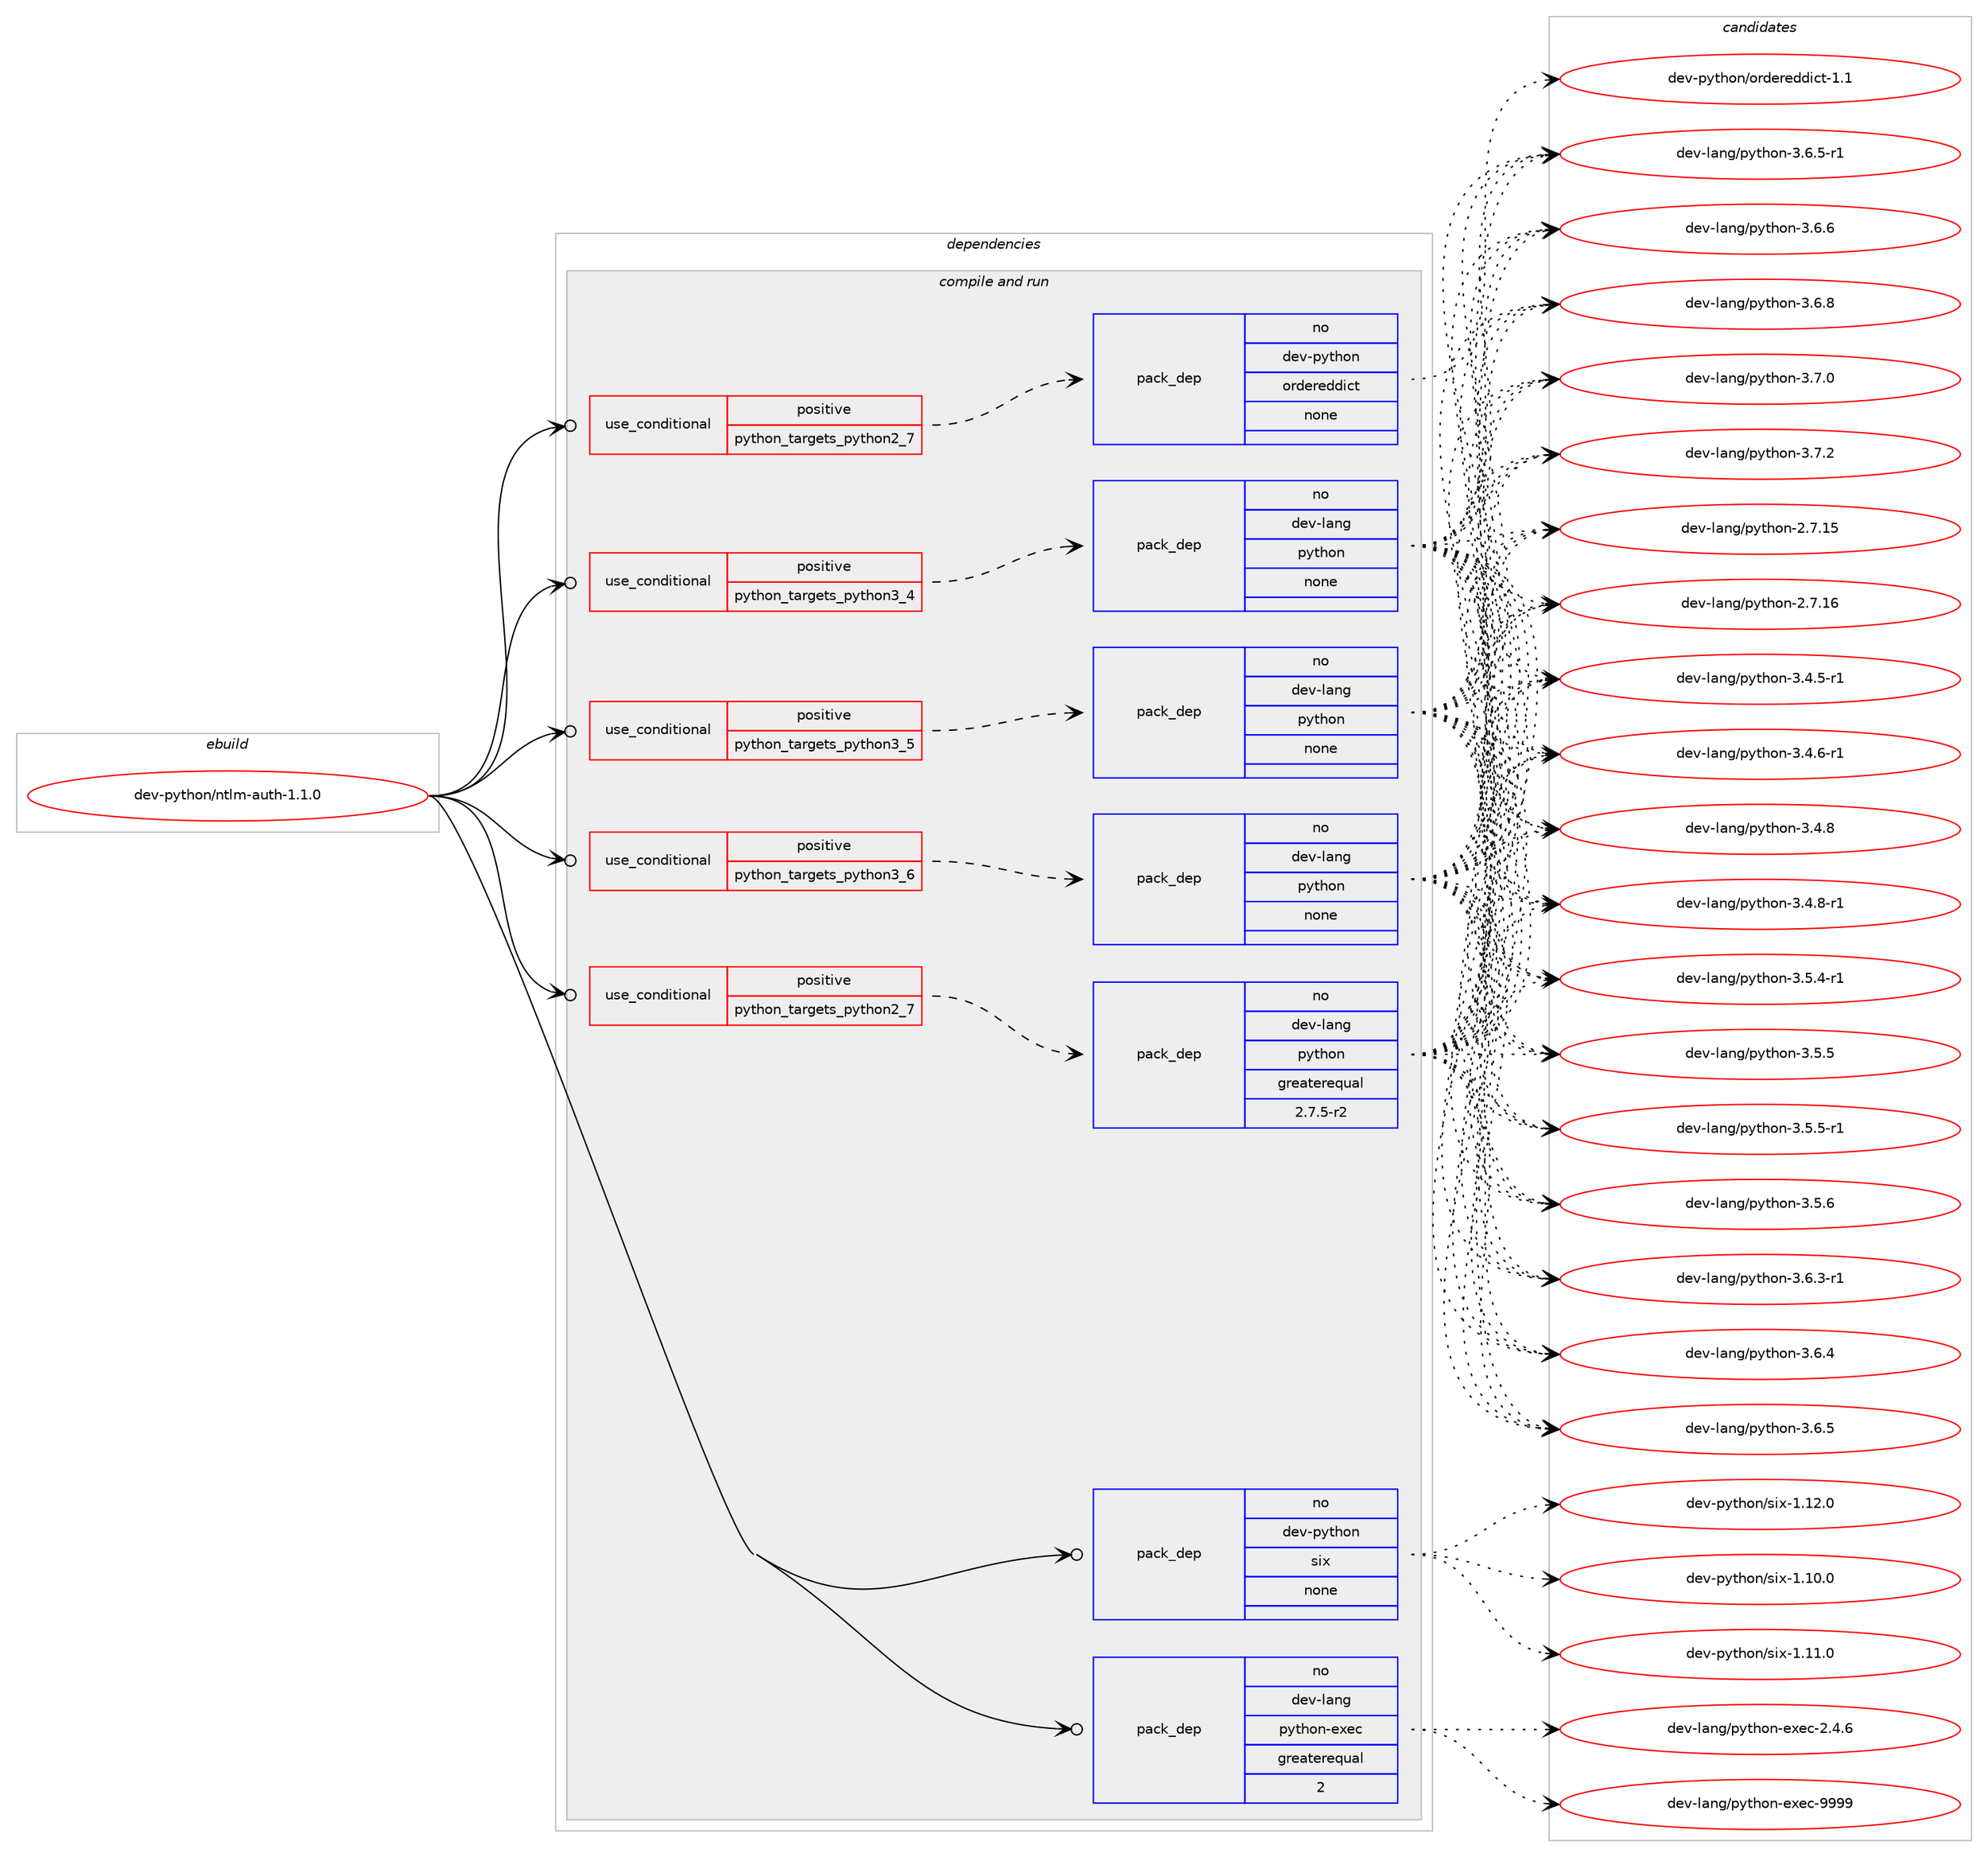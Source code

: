 digraph prolog {

# *************
# Graph options
# *************

newrank=true;
concentrate=true;
compound=true;
graph [rankdir=LR,fontname=Helvetica,fontsize=10,ranksep=1.5];#, ranksep=2.5, nodesep=0.2];
edge  [arrowhead=vee];
node  [fontname=Helvetica,fontsize=10];

# **********
# The ebuild
# **********

subgraph cluster_leftcol {
color=gray;
rank=same;
label=<<i>ebuild</i>>;
id [label="dev-python/ntlm-auth-1.1.0", color=red, width=4, href="../dev-python/ntlm-auth-1.1.0.svg"];
}

# ****************
# The dependencies
# ****************

subgraph cluster_midcol {
color=gray;
label=<<i>dependencies</i>>;
subgraph cluster_compile {
fillcolor="#eeeeee";
style=filled;
label=<<i>compile</i>>;
}
subgraph cluster_compileandrun {
fillcolor="#eeeeee";
style=filled;
label=<<i>compile and run</i>>;
subgraph cond378300 {
dependency1421278 [label=<<TABLE BORDER="0" CELLBORDER="1" CELLSPACING="0" CELLPADDING="4"><TR><TD ROWSPAN="3" CELLPADDING="10">use_conditional</TD></TR><TR><TD>positive</TD></TR><TR><TD>python_targets_python2_7</TD></TR></TABLE>>, shape=none, color=red];
subgraph pack1019701 {
dependency1421279 [label=<<TABLE BORDER="0" CELLBORDER="1" CELLSPACING="0" CELLPADDING="4" WIDTH="220"><TR><TD ROWSPAN="6" CELLPADDING="30">pack_dep</TD></TR><TR><TD WIDTH="110">no</TD></TR><TR><TD>dev-lang</TD></TR><TR><TD>python</TD></TR><TR><TD>greaterequal</TD></TR><TR><TD>2.7.5-r2</TD></TR></TABLE>>, shape=none, color=blue];
}
dependency1421278:e -> dependency1421279:w [weight=20,style="dashed",arrowhead="vee"];
}
id:e -> dependency1421278:w [weight=20,style="solid",arrowhead="odotvee"];
subgraph cond378301 {
dependency1421280 [label=<<TABLE BORDER="0" CELLBORDER="1" CELLSPACING="0" CELLPADDING="4"><TR><TD ROWSPAN="3" CELLPADDING="10">use_conditional</TD></TR><TR><TD>positive</TD></TR><TR><TD>python_targets_python2_7</TD></TR></TABLE>>, shape=none, color=red];
subgraph pack1019702 {
dependency1421281 [label=<<TABLE BORDER="0" CELLBORDER="1" CELLSPACING="0" CELLPADDING="4" WIDTH="220"><TR><TD ROWSPAN="6" CELLPADDING="30">pack_dep</TD></TR><TR><TD WIDTH="110">no</TD></TR><TR><TD>dev-python</TD></TR><TR><TD>ordereddict</TD></TR><TR><TD>none</TD></TR><TR><TD></TD></TR></TABLE>>, shape=none, color=blue];
}
dependency1421280:e -> dependency1421281:w [weight=20,style="dashed",arrowhead="vee"];
}
id:e -> dependency1421280:w [weight=20,style="solid",arrowhead="odotvee"];
subgraph cond378302 {
dependency1421282 [label=<<TABLE BORDER="0" CELLBORDER="1" CELLSPACING="0" CELLPADDING="4"><TR><TD ROWSPAN="3" CELLPADDING="10">use_conditional</TD></TR><TR><TD>positive</TD></TR><TR><TD>python_targets_python3_4</TD></TR></TABLE>>, shape=none, color=red];
subgraph pack1019703 {
dependency1421283 [label=<<TABLE BORDER="0" CELLBORDER="1" CELLSPACING="0" CELLPADDING="4" WIDTH="220"><TR><TD ROWSPAN="6" CELLPADDING="30">pack_dep</TD></TR><TR><TD WIDTH="110">no</TD></TR><TR><TD>dev-lang</TD></TR><TR><TD>python</TD></TR><TR><TD>none</TD></TR><TR><TD></TD></TR></TABLE>>, shape=none, color=blue];
}
dependency1421282:e -> dependency1421283:w [weight=20,style="dashed",arrowhead="vee"];
}
id:e -> dependency1421282:w [weight=20,style="solid",arrowhead="odotvee"];
subgraph cond378303 {
dependency1421284 [label=<<TABLE BORDER="0" CELLBORDER="1" CELLSPACING="0" CELLPADDING="4"><TR><TD ROWSPAN="3" CELLPADDING="10">use_conditional</TD></TR><TR><TD>positive</TD></TR><TR><TD>python_targets_python3_5</TD></TR></TABLE>>, shape=none, color=red];
subgraph pack1019704 {
dependency1421285 [label=<<TABLE BORDER="0" CELLBORDER="1" CELLSPACING="0" CELLPADDING="4" WIDTH="220"><TR><TD ROWSPAN="6" CELLPADDING="30">pack_dep</TD></TR><TR><TD WIDTH="110">no</TD></TR><TR><TD>dev-lang</TD></TR><TR><TD>python</TD></TR><TR><TD>none</TD></TR><TR><TD></TD></TR></TABLE>>, shape=none, color=blue];
}
dependency1421284:e -> dependency1421285:w [weight=20,style="dashed",arrowhead="vee"];
}
id:e -> dependency1421284:w [weight=20,style="solid",arrowhead="odotvee"];
subgraph cond378304 {
dependency1421286 [label=<<TABLE BORDER="0" CELLBORDER="1" CELLSPACING="0" CELLPADDING="4"><TR><TD ROWSPAN="3" CELLPADDING="10">use_conditional</TD></TR><TR><TD>positive</TD></TR><TR><TD>python_targets_python3_6</TD></TR></TABLE>>, shape=none, color=red];
subgraph pack1019705 {
dependency1421287 [label=<<TABLE BORDER="0" CELLBORDER="1" CELLSPACING="0" CELLPADDING="4" WIDTH="220"><TR><TD ROWSPAN="6" CELLPADDING="30">pack_dep</TD></TR><TR><TD WIDTH="110">no</TD></TR><TR><TD>dev-lang</TD></TR><TR><TD>python</TD></TR><TR><TD>none</TD></TR><TR><TD></TD></TR></TABLE>>, shape=none, color=blue];
}
dependency1421286:e -> dependency1421287:w [weight=20,style="dashed",arrowhead="vee"];
}
id:e -> dependency1421286:w [weight=20,style="solid",arrowhead="odotvee"];
subgraph pack1019706 {
dependency1421288 [label=<<TABLE BORDER="0" CELLBORDER="1" CELLSPACING="0" CELLPADDING="4" WIDTH="220"><TR><TD ROWSPAN="6" CELLPADDING="30">pack_dep</TD></TR><TR><TD WIDTH="110">no</TD></TR><TR><TD>dev-lang</TD></TR><TR><TD>python-exec</TD></TR><TR><TD>greaterequal</TD></TR><TR><TD>2</TD></TR></TABLE>>, shape=none, color=blue];
}
id:e -> dependency1421288:w [weight=20,style="solid",arrowhead="odotvee"];
subgraph pack1019707 {
dependency1421289 [label=<<TABLE BORDER="0" CELLBORDER="1" CELLSPACING="0" CELLPADDING="4" WIDTH="220"><TR><TD ROWSPAN="6" CELLPADDING="30">pack_dep</TD></TR><TR><TD WIDTH="110">no</TD></TR><TR><TD>dev-python</TD></TR><TR><TD>six</TD></TR><TR><TD>none</TD></TR><TR><TD></TD></TR></TABLE>>, shape=none, color=blue];
}
id:e -> dependency1421289:w [weight=20,style="solid",arrowhead="odotvee"];
}
subgraph cluster_run {
fillcolor="#eeeeee";
style=filled;
label=<<i>run</i>>;
}
}

# **************
# The candidates
# **************

subgraph cluster_choices {
rank=same;
color=gray;
label=<<i>candidates</i>>;

subgraph choice1019701 {
color=black;
nodesep=1;
choice10010111845108971101034711212111610411111045504655464953 [label="dev-lang/python-2.7.15", color=red, width=4,href="../dev-lang/python-2.7.15.svg"];
choice10010111845108971101034711212111610411111045504655464954 [label="dev-lang/python-2.7.16", color=red, width=4,href="../dev-lang/python-2.7.16.svg"];
choice1001011184510897110103471121211161041111104551465246534511449 [label="dev-lang/python-3.4.5-r1", color=red, width=4,href="../dev-lang/python-3.4.5-r1.svg"];
choice1001011184510897110103471121211161041111104551465246544511449 [label="dev-lang/python-3.4.6-r1", color=red, width=4,href="../dev-lang/python-3.4.6-r1.svg"];
choice100101118451089711010347112121116104111110455146524656 [label="dev-lang/python-3.4.8", color=red, width=4,href="../dev-lang/python-3.4.8.svg"];
choice1001011184510897110103471121211161041111104551465246564511449 [label="dev-lang/python-3.4.8-r1", color=red, width=4,href="../dev-lang/python-3.4.8-r1.svg"];
choice1001011184510897110103471121211161041111104551465346524511449 [label="dev-lang/python-3.5.4-r1", color=red, width=4,href="../dev-lang/python-3.5.4-r1.svg"];
choice100101118451089711010347112121116104111110455146534653 [label="dev-lang/python-3.5.5", color=red, width=4,href="../dev-lang/python-3.5.5.svg"];
choice1001011184510897110103471121211161041111104551465346534511449 [label="dev-lang/python-3.5.5-r1", color=red, width=4,href="../dev-lang/python-3.5.5-r1.svg"];
choice100101118451089711010347112121116104111110455146534654 [label="dev-lang/python-3.5.6", color=red, width=4,href="../dev-lang/python-3.5.6.svg"];
choice1001011184510897110103471121211161041111104551465446514511449 [label="dev-lang/python-3.6.3-r1", color=red, width=4,href="../dev-lang/python-3.6.3-r1.svg"];
choice100101118451089711010347112121116104111110455146544652 [label="dev-lang/python-3.6.4", color=red, width=4,href="../dev-lang/python-3.6.4.svg"];
choice100101118451089711010347112121116104111110455146544653 [label="dev-lang/python-3.6.5", color=red, width=4,href="../dev-lang/python-3.6.5.svg"];
choice1001011184510897110103471121211161041111104551465446534511449 [label="dev-lang/python-3.6.5-r1", color=red, width=4,href="../dev-lang/python-3.6.5-r1.svg"];
choice100101118451089711010347112121116104111110455146544654 [label="dev-lang/python-3.6.6", color=red, width=4,href="../dev-lang/python-3.6.6.svg"];
choice100101118451089711010347112121116104111110455146544656 [label="dev-lang/python-3.6.8", color=red, width=4,href="../dev-lang/python-3.6.8.svg"];
choice100101118451089711010347112121116104111110455146554648 [label="dev-lang/python-3.7.0", color=red, width=4,href="../dev-lang/python-3.7.0.svg"];
choice100101118451089711010347112121116104111110455146554650 [label="dev-lang/python-3.7.2", color=red, width=4,href="../dev-lang/python-3.7.2.svg"];
dependency1421279:e -> choice10010111845108971101034711212111610411111045504655464953:w [style=dotted,weight="100"];
dependency1421279:e -> choice10010111845108971101034711212111610411111045504655464954:w [style=dotted,weight="100"];
dependency1421279:e -> choice1001011184510897110103471121211161041111104551465246534511449:w [style=dotted,weight="100"];
dependency1421279:e -> choice1001011184510897110103471121211161041111104551465246544511449:w [style=dotted,weight="100"];
dependency1421279:e -> choice100101118451089711010347112121116104111110455146524656:w [style=dotted,weight="100"];
dependency1421279:e -> choice1001011184510897110103471121211161041111104551465246564511449:w [style=dotted,weight="100"];
dependency1421279:e -> choice1001011184510897110103471121211161041111104551465346524511449:w [style=dotted,weight="100"];
dependency1421279:e -> choice100101118451089711010347112121116104111110455146534653:w [style=dotted,weight="100"];
dependency1421279:e -> choice1001011184510897110103471121211161041111104551465346534511449:w [style=dotted,weight="100"];
dependency1421279:e -> choice100101118451089711010347112121116104111110455146534654:w [style=dotted,weight="100"];
dependency1421279:e -> choice1001011184510897110103471121211161041111104551465446514511449:w [style=dotted,weight="100"];
dependency1421279:e -> choice100101118451089711010347112121116104111110455146544652:w [style=dotted,weight="100"];
dependency1421279:e -> choice100101118451089711010347112121116104111110455146544653:w [style=dotted,weight="100"];
dependency1421279:e -> choice1001011184510897110103471121211161041111104551465446534511449:w [style=dotted,weight="100"];
dependency1421279:e -> choice100101118451089711010347112121116104111110455146544654:w [style=dotted,weight="100"];
dependency1421279:e -> choice100101118451089711010347112121116104111110455146544656:w [style=dotted,weight="100"];
dependency1421279:e -> choice100101118451089711010347112121116104111110455146554648:w [style=dotted,weight="100"];
dependency1421279:e -> choice100101118451089711010347112121116104111110455146554650:w [style=dotted,weight="100"];
}
subgraph choice1019702 {
color=black;
nodesep=1;
choice10010111845112121116104111110471111141001011141011001001059911645494649 [label="dev-python/ordereddict-1.1", color=red, width=4,href="../dev-python/ordereddict-1.1.svg"];
dependency1421281:e -> choice10010111845112121116104111110471111141001011141011001001059911645494649:w [style=dotted,weight="100"];
}
subgraph choice1019703 {
color=black;
nodesep=1;
choice10010111845108971101034711212111610411111045504655464953 [label="dev-lang/python-2.7.15", color=red, width=4,href="../dev-lang/python-2.7.15.svg"];
choice10010111845108971101034711212111610411111045504655464954 [label="dev-lang/python-2.7.16", color=red, width=4,href="../dev-lang/python-2.7.16.svg"];
choice1001011184510897110103471121211161041111104551465246534511449 [label="dev-lang/python-3.4.5-r1", color=red, width=4,href="../dev-lang/python-3.4.5-r1.svg"];
choice1001011184510897110103471121211161041111104551465246544511449 [label="dev-lang/python-3.4.6-r1", color=red, width=4,href="../dev-lang/python-3.4.6-r1.svg"];
choice100101118451089711010347112121116104111110455146524656 [label="dev-lang/python-3.4.8", color=red, width=4,href="../dev-lang/python-3.4.8.svg"];
choice1001011184510897110103471121211161041111104551465246564511449 [label="dev-lang/python-3.4.8-r1", color=red, width=4,href="../dev-lang/python-3.4.8-r1.svg"];
choice1001011184510897110103471121211161041111104551465346524511449 [label="dev-lang/python-3.5.4-r1", color=red, width=4,href="../dev-lang/python-3.5.4-r1.svg"];
choice100101118451089711010347112121116104111110455146534653 [label="dev-lang/python-3.5.5", color=red, width=4,href="../dev-lang/python-3.5.5.svg"];
choice1001011184510897110103471121211161041111104551465346534511449 [label="dev-lang/python-3.5.5-r1", color=red, width=4,href="../dev-lang/python-3.5.5-r1.svg"];
choice100101118451089711010347112121116104111110455146534654 [label="dev-lang/python-3.5.6", color=red, width=4,href="../dev-lang/python-3.5.6.svg"];
choice1001011184510897110103471121211161041111104551465446514511449 [label="dev-lang/python-3.6.3-r1", color=red, width=4,href="../dev-lang/python-3.6.3-r1.svg"];
choice100101118451089711010347112121116104111110455146544652 [label="dev-lang/python-3.6.4", color=red, width=4,href="../dev-lang/python-3.6.4.svg"];
choice100101118451089711010347112121116104111110455146544653 [label="dev-lang/python-3.6.5", color=red, width=4,href="../dev-lang/python-3.6.5.svg"];
choice1001011184510897110103471121211161041111104551465446534511449 [label="dev-lang/python-3.6.5-r1", color=red, width=4,href="../dev-lang/python-3.6.5-r1.svg"];
choice100101118451089711010347112121116104111110455146544654 [label="dev-lang/python-3.6.6", color=red, width=4,href="../dev-lang/python-3.6.6.svg"];
choice100101118451089711010347112121116104111110455146544656 [label="dev-lang/python-3.6.8", color=red, width=4,href="../dev-lang/python-3.6.8.svg"];
choice100101118451089711010347112121116104111110455146554648 [label="dev-lang/python-3.7.0", color=red, width=4,href="../dev-lang/python-3.7.0.svg"];
choice100101118451089711010347112121116104111110455146554650 [label="dev-lang/python-3.7.2", color=red, width=4,href="../dev-lang/python-3.7.2.svg"];
dependency1421283:e -> choice10010111845108971101034711212111610411111045504655464953:w [style=dotted,weight="100"];
dependency1421283:e -> choice10010111845108971101034711212111610411111045504655464954:w [style=dotted,weight="100"];
dependency1421283:e -> choice1001011184510897110103471121211161041111104551465246534511449:w [style=dotted,weight="100"];
dependency1421283:e -> choice1001011184510897110103471121211161041111104551465246544511449:w [style=dotted,weight="100"];
dependency1421283:e -> choice100101118451089711010347112121116104111110455146524656:w [style=dotted,weight="100"];
dependency1421283:e -> choice1001011184510897110103471121211161041111104551465246564511449:w [style=dotted,weight="100"];
dependency1421283:e -> choice1001011184510897110103471121211161041111104551465346524511449:w [style=dotted,weight="100"];
dependency1421283:e -> choice100101118451089711010347112121116104111110455146534653:w [style=dotted,weight="100"];
dependency1421283:e -> choice1001011184510897110103471121211161041111104551465346534511449:w [style=dotted,weight="100"];
dependency1421283:e -> choice100101118451089711010347112121116104111110455146534654:w [style=dotted,weight="100"];
dependency1421283:e -> choice1001011184510897110103471121211161041111104551465446514511449:w [style=dotted,weight="100"];
dependency1421283:e -> choice100101118451089711010347112121116104111110455146544652:w [style=dotted,weight="100"];
dependency1421283:e -> choice100101118451089711010347112121116104111110455146544653:w [style=dotted,weight="100"];
dependency1421283:e -> choice1001011184510897110103471121211161041111104551465446534511449:w [style=dotted,weight="100"];
dependency1421283:e -> choice100101118451089711010347112121116104111110455146544654:w [style=dotted,weight="100"];
dependency1421283:e -> choice100101118451089711010347112121116104111110455146544656:w [style=dotted,weight="100"];
dependency1421283:e -> choice100101118451089711010347112121116104111110455146554648:w [style=dotted,weight="100"];
dependency1421283:e -> choice100101118451089711010347112121116104111110455146554650:w [style=dotted,weight="100"];
}
subgraph choice1019704 {
color=black;
nodesep=1;
choice10010111845108971101034711212111610411111045504655464953 [label="dev-lang/python-2.7.15", color=red, width=4,href="../dev-lang/python-2.7.15.svg"];
choice10010111845108971101034711212111610411111045504655464954 [label="dev-lang/python-2.7.16", color=red, width=4,href="../dev-lang/python-2.7.16.svg"];
choice1001011184510897110103471121211161041111104551465246534511449 [label="dev-lang/python-3.4.5-r1", color=red, width=4,href="../dev-lang/python-3.4.5-r1.svg"];
choice1001011184510897110103471121211161041111104551465246544511449 [label="dev-lang/python-3.4.6-r1", color=red, width=4,href="../dev-lang/python-3.4.6-r1.svg"];
choice100101118451089711010347112121116104111110455146524656 [label="dev-lang/python-3.4.8", color=red, width=4,href="../dev-lang/python-3.4.8.svg"];
choice1001011184510897110103471121211161041111104551465246564511449 [label="dev-lang/python-3.4.8-r1", color=red, width=4,href="../dev-lang/python-3.4.8-r1.svg"];
choice1001011184510897110103471121211161041111104551465346524511449 [label="dev-lang/python-3.5.4-r1", color=red, width=4,href="../dev-lang/python-3.5.4-r1.svg"];
choice100101118451089711010347112121116104111110455146534653 [label="dev-lang/python-3.5.5", color=red, width=4,href="../dev-lang/python-3.5.5.svg"];
choice1001011184510897110103471121211161041111104551465346534511449 [label="dev-lang/python-3.5.5-r1", color=red, width=4,href="../dev-lang/python-3.5.5-r1.svg"];
choice100101118451089711010347112121116104111110455146534654 [label="dev-lang/python-3.5.6", color=red, width=4,href="../dev-lang/python-3.5.6.svg"];
choice1001011184510897110103471121211161041111104551465446514511449 [label="dev-lang/python-3.6.3-r1", color=red, width=4,href="../dev-lang/python-3.6.3-r1.svg"];
choice100101118451089711010347112121116104111110455146544652 [label="dev-lang/python-3.6.4", color=red, width=4,href="../dev-lang/python-3.6.4.svg"];
choice100101118451089711010347112121116104111110455146544653 [label="dev-lang/python-3.6.5", color=red, width=4,href="../dev-lang/python-3.6.5.svg"];
choice1001011184510897110103471121211161041111104551465446534511449 [label="dev-lang/python-3.6.5-r1", color=red, width=4,href="../dev-lang/python-3.6.5-r1.svg"];
choice100101118451089711010347112121116104111110455146544654 [label="dev-lang/python-3.6.6", color=red, width=4,href="../dev-lang/python-3.6.6.svg"];
choice100101118451089711010347112121116104111110455146544656 [label="dev-lang/python-3.6.8", color=red, width=4,href="../dev-lang/python-3.6.8.svg"];
choice100101118451089711010347112121116104111110455146554648 [label="dev-lang/python-3.7.0", color=red, width=4,href="../dev-lang/python-3.7.0.svg"];
choice100101118451089711010347112121116104111110455146554650 [label="dev-lang/python-3.7.2", color=red, width=4,href="../dev-lang/python-3.7.2.svg"];
dependency1421285:e -> choice10010111845108971101034711212111610411111045504655464953:w [style=dotted,weight="100"];
dependency1421285:e -> choice10010111845108971101034711212111610411111045504655464954:w [style=dotted,weight="100"];
dependency1421285:e -> choice1001011184510897110103471121211161041111104551465246534511449:w [style=dotted,weight="100"];
dependency1421285:e -> choice1001011184510897110103471121211161041111104551465246544511449:w [style=dotted,weight="100"];
dependency1421285:e -> choice100101118451089711010347112121116104111110455146524656:w [style=dotted,weight="100"];
dependency1421285:e -> choice1001011184510897110103471121211161041111104551465246564511449:w [style=dotted,weight="100"];
dependency1421285:e -> choice1001011184510897110103471121211161041111104551465346524511449:w [style=dotted,weight="100"];
dependency1421285:e -> choice100101118451089711010347112121116104111110455146534653:w [style=dotted,weight="100"];
dependency1421285:e -> choice1001011184510897110103471121211161041111104551465346534511449:w [style=dotted,weight="100"];
dependency1421285:e -> choice100101118451089711010347112121116104111110455146534654:w [style=dotted,weight="100"];
dependency1421285:e -> choice1001011184510897110103471121211161041111104551465446514511449:w [style=dotted,weight="100"];
dependency1421285:e -> choice100101118451089711010347112121116104111110455146544652:w [style=dotted,weight="100"];
dependency1421285:e -> choice100101118451089711010347112121116104111110455146544653:w [style=dotted,weight="100"];
dependency1421285:e -> choice1001011184510897110103471121211161041111104551465446534511449:w [style=dotted,weight="100"];
dependency1421285:e -> choice100101118451089711010347112121116104111110455146544654:w [style=dotted,weight="100"];
dependency1421285:e -> choice100101118451089711010347112121116104111110455146544656:w [style=dotted,weight="100"];
dependency1421285:e -> choice100101118451089711010347112121116104111110455146554648:w [style=dotted,weight="100"];
dependency1421285:e -> choice100101118451089711010347112121116104111110455146554650:w [style=dotted,weight="100"];
}
subgraph choice1019705 {
color=black;
nodesep=1;
choice10010111845108971101034711212111610411111045504655464953 [label="dev-lang/python-2.7.15", color=red, width=4,href="../dev-lang/python-2.7.15.svg"];
choice10010111845108971101034711212111610411111045504655464954 [label="dev-lang/python-2.7.16", color=red, width=4,href="../dev-lang/python-2.7.16.svg"];
choice1001011184510897110103471121211161041111104551465246534511449 [label="dev-lang/python-3.4.5-r1", color=red, width=4,href="../dev-lang/python-3.4.5-r1.svg"];
choice1001011184510897110103471121211161041111104551465246544511449 [label="dev-lang/python-3.4.6-r1", color=red, width=4,href="../dev-lang/python-3.4.6-r1.svg"];
choice100101118451089711010347112121116104111110455146524656 [label="dev-lang/python-3.4.8", color=red, width=4,href="../dev-lang/python-3.4.8.svg"];
choice1001011184510897110103471121211161041111104551465246564511449 [label="dev-lang/python-3.4.8-r1", color=red, width=4,href="../dev-lang/python-3.4.8-r1.svg"];
choice1001011184510897110103471121211161041111104551465346524511449 [label="dev-lang/python-3.5.4-r1", color=red, width=4,href="../dev-lang/python-3.5.4-r1.svg"];
choice100101118451089711010347112121116104111110455146534653 [label="dev-lang/python-3.5.5", color=red, width=4,href="../dev-lang/python-3.5.5.svg"];
choice1001011184510897110103471121211161041111104551465346534511449 [label="dev-lang/python-3.5.5-r1", color=red, width=4,href="../dev-lang/python-3.5.5-r1.svg"];
choice100101118451089711010347112121116104111110455146534654 [label="dev-lang/python-3.5.6", color=red, width=4,href="../dev-lang/python-3.5.6.svg"];
choice1001011184510897110103471121211161041111104551465446514511449 [label="dev-lang/python-3.6.3-r1", color=red, width=4,href="../dev-lang/python-3.6.3-r1.svg"];
choice100101118451089711010347112121116104111110455146544652 [label="dev-lang/python-3.6.4", color=red, width=4,href="../dev-lang/python-3.6.4.svg"];
choice100101118451089711010347112121116104111110455146544653 [label="dev-lang/python-3.6.5", color=red, width=4,href="../dev-lang/python-3.6.5.svg"];
choice1001011184510897110103471121211161041111104551465446534511449 [label="dev-lang/python-3.6.5-r1", color=red, width=4,href="../dev-lang/python-3.6.5-r1.svg"];
choice100101118451089711010347112121116104111110455146544654 [label="dev-lang/python-3.6.6", color=red, width=4,href="../dev-lang/python-3.6.6.svg"];
choice100101118451089711010347112121116104111110455146544656 [label="dev-lang/python-3.6.8", color=red, width=4,href="../dev-lang/python-3.6.8.svg"];
choice100101118451089711010347112121116104111110455146554648 [label="dev-lang/python-3.7.0", color=red, width=4,href="../dev-lang/python-3.7.0.svg"];
choice100101118451089711010347112121116104111110455146554650 [label="dev-lang/python-3.7.2", color=red, width=4,href="../dev-lang/python-3.7.2.svg"];
dependency1421287:e -> choice10010111845108971101034711212111610411111045504655464953:w [style=dotted,weight="100"];
dependency1421287:e -> choice10010111845108971101034711212111610411111045504655464954:w [style=dotted,weight="100"];
dependency1421287:e -> choice1001011184510897110103471121211161041111104551465246534511449:w [style=dotted,weight="100"];
dependency1421287:e -> choice1001011184510897110103471121211161041111104551465246544511449:w [style=dotted,weight="100"];
dependency1421287:e -> choice100101118451089711010347112121116104111110455146524656:w [style=dotted,weight="100"];
dependency1421287:e -> choice1001011184510897110103471121211161041111104551465246564511449:w [style=dotted,weight="100"];
dependency1421287:e -> choice1001011184510897110103471121211161041111104551465346524511449:w [style=dotted,weight="100"];
dependency1421287:e -> choice100101118451089711010347112121116104111110455146534653:w [style=dotted,weight="100"];
dependency1421287:e -> choice1001011184510897110103471121211161041111104551465346534511449:w [style=dotted,weight="100"];
dependency1421287:e -> choice100101118451089711010347112121116104111110455146534654:w [style=dotted,weight="100"];
dependency1421287:e -> choice1001011184510897110103471121211161041111104551465446514511449:w [style=dotted,weight="100"];
dependency1421287:e -> choice100101118451089711010347112121116104111110455146544652:w [style=dotted,weight="100"];
dependency1421287:e -> choice100101118451089711010347112121116104111110455146544653:w [style=dotted,weight="100"];
dependency1421287:e -> choice1001011184510897110103471121211161041111104551465446534511449:w [style=dotted,weight="100"];
dependency1421287:e -> choice100101118451089711010347112121116104111110455146544654:w [style=dotted,weight="100"];
dependency1421287:e -> choice100101118451089711010347112121116104111110455146544656:w [style=dotted,weight="100"];
dependency1421287:e -> choice100101118451089711010347112121116104111110455146554648:w [style=dotted,weight="100"];
dependency1421287:e -> choice100101118451089711010347112121116104111110455146554650:w [style=dotted,weight="100"];
}
subgraph choice1019706 {
color=black;
nodesep=1;
choice1001011184510897110103471121211161041111104510112010199455046524654 [label="dev-lang/python-exec-2.4.6", color=red, width=4,href="../dev-lang/python-exec-2.4.6.svg"];
choice10010111845108971101034711212111610411111045101120101994557575757 [label="dev-lang/python-exec-9999", color=red, width=4,href="../dev-lang/python-exec-9999.svg"];
dependency1421288:e -> choice1001011184510897110103471121211161041111104510112010199455046524654:w [style=dotted,weight="100"];
dependency1421288:e -> choice10010111845108971101034711212111610411111045101120101994557575757:w [style=dotted,weight="100"];
}
subgraph choice1019707 {
color=black;
nodesep=1;
choice100101118451121211161041111104711510512045494649484648 [label="dev-python/six-1.10.0", color=red, width=4,href="../dev-python/six-1.10.0.svg"];
choice100101118451121211161041111104711510512045494649494648 [label="dev-python/six-1.11.0", color=red, width=4,href="../dev-python/six-1.11.0.svg"];
choice100101118451121211161041111104711510512045494649504648 [label="dev-python/six-1.12.0", color=red, width=4,href="../dev-python/six-1.12.0.svg"];
dependency1421289:e -> choice100101118451121211161041111104711510512045494649484648:w [style=dotted,weight="100"];
dependency1421289:e -> choice100101118451121211161041111104711510512045494649494648:w [style=dotted,weight="100"];
dependency1421289:e -> choice100101118451121211161041111104711510512045494649504648:w [style=dotted,weight="100"];
}
}

}
